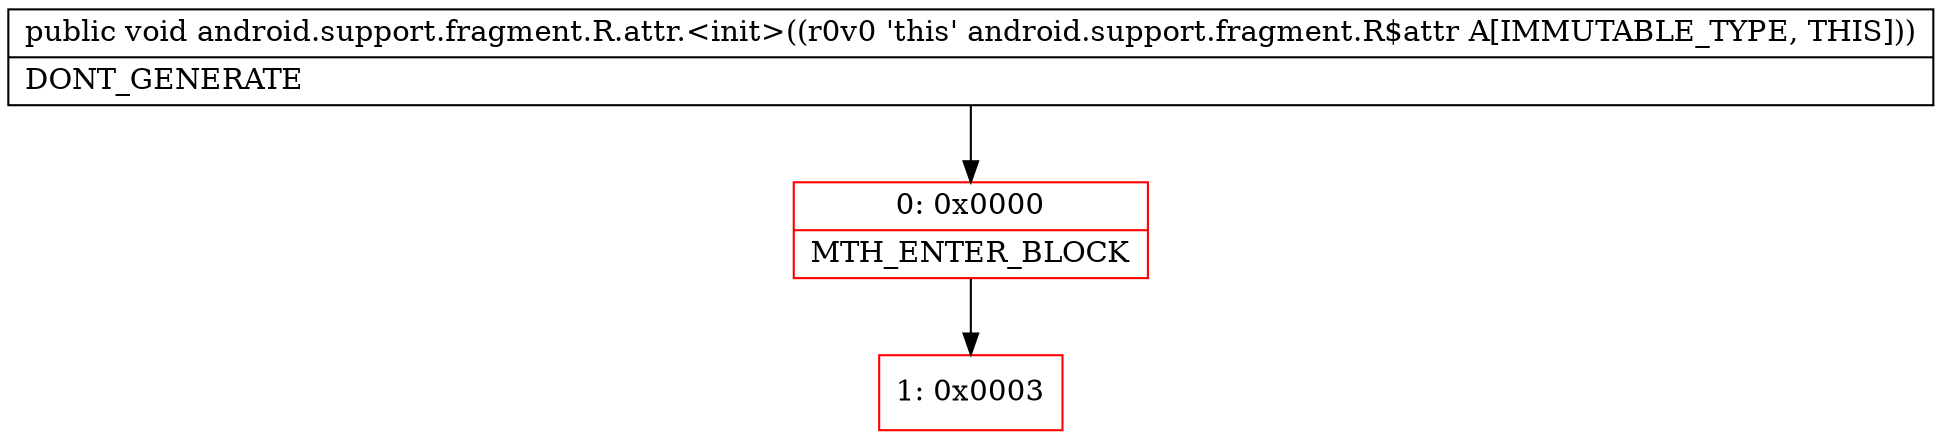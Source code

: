 digraph "CFG forandroid.support.fragment.R.attr.\<init\>()V" {
subgraph cluster_Region_417751893 {
label = "R(0)";
node [shape=record,color=blue];
}
Node_0 [shape=record,color=red,label="{0\:\ 0x0000|MTH_ENTER_BLOCK\l}"];
Node_1 [shape=record,color=red,label="{1\:\ 0x0003}"];
MethodNode[shape=record,label="{public void android.support.fragment.R.attr.\<init\>((r0v0 'this' android.support.fragment.R$attr A[IMMUTABLE_TYPE, THIS]))  | DONT_GENERATE\l}"];
MethodNode -> Node_0;
Node_0 -> Node_1;
}

